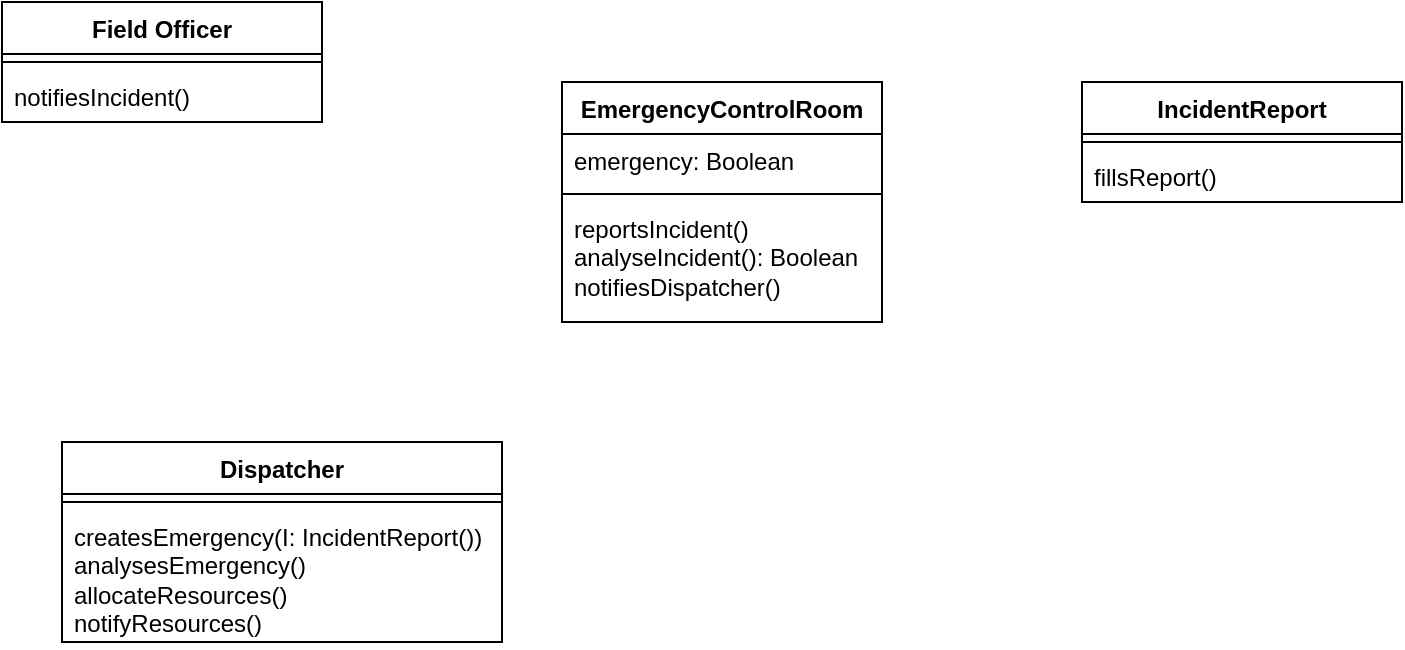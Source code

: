 <mxfile version="24.1.0" type="github">
  <diagram name="Page-1" id="2_jlzbzwUA7ku9dhKzVh">
    <mxGraphModel dx="424" dy="775" grid="1" gridSize="10" guides="1" tooltips="1" connect="1" arrows="1" fold="1" page="1" pageScale="1" pageWidth="827" pageHeight="1169" math="0" shadow="0">
      <root>
        <mxCell id="0" />
        <mxCell id="1" parent="0" />
        <mxCell id="bvWj5xGI2BIz9cLBgxy6-2" value="Field Officer" style="swimlane;fontStyle=1;align=center;verticalAlign=top;childLayout=stackLayout;horizontal=1;startSize=26;horizontalStack=0;resizeParent=1;resizeParentMax=0;resizeLast=0;collapsible=1;marginBottom=0;whiteSpace=wrap;html=1;" vertex="1" parent="1">
          <mxGeometry x="30" y="130" width="160" height="60" as="geometry" />
        </mxCell>
        <mxCell id="bvWj5xGI2BIz9cLBgxy6-4" value="" style="line;strokeWidth=1;fillColor=none;align=left;verticalAlign=middle;spacingTop=-1;spacingLeft=3;spacingRight=3;rotatable=0;labelPosition=right;points=[];portConstraint=eastwest;strokeColor=inherit;" vertex="1" parent="bvWj5xGI2BIz9cLBgxy6-2">
          <mxGeometry y="26" width="160" height="8" as="geometry" />
        </mxCell>
        <mxCell id="bvWj5xGI2BIz9cLBgxy6-5" value="notifiesIncident()" style="text;strokeColor=none;fillColor=none;align=left;verticalAlign=top;spacingLeft=4;spacingRight=4;overflow=hidden;rotatable=0;points=[[0,0.5],[1,0.5]];portConstraint=eastwest;whiteSpace=wrap;html=1;" vertex="1" parent="bvWj5xGI2BIz9cLBgxy6-2">
          <mxGeometry y="34" width="160" height="26" as="geometry" />
        </mxCell>
        <mxCell id="bvWj5xGI2BIz9cLBgxy6-6" value="EmergencyControlRoom" style="swimlane;fontStyle=1;align=center;verticalAlign=top;childLayout=stackLayout;horizontal=1;startSize=26;horizontalStack=0;resizeParent=1;resizeParentMax=0;resizeLast=0;collapsible=1;marginBottom=0;whiteSpace=wrap;html=1;" vertex="1" parent="1">
          <mxGeometry x="310" y="170" width="160" height="120" as="geometry" />
        </mxCell>
        <mxCell id="bvWj5xGI2BIz9cLBgxy6-7" value="emergency: Boolean" style="text;strokeColor=none;fillColor=none;align=left;verticalAlign=top;spacingLeft=4;spacingRight=4;overflow=hidden;rotatable=0;points=[[0,0.5],[1,0.5]];portConstraint=eastwest;whiteSpace=wrap;html=1;" vertex="1" parent="bvWj5xGI2BIz9cLBgxy6-6">
          <mxGeometry y="26" width="160" height="26" as="geometry" />
        </mxCell>
        <mxCell id="bvWj5xGI2BIz9cLBgxy6-8" value="" style="line;strokeWidth=1;fillColor=none;align=left;verticalAlign=middle;spacingTop=-1;spacingLeft=3;spacingRight=3;rotatable=0;labelPosition=right;points=[];portConstraint=eastwest;strokeColor=inherit;" vertex="1" parent="bvWj5xGI2BIz9cLBgxy6-6">
          <mxGeometry y="52" width="160" height="8" as="geometry" />
        </mxCell>
        <mxCell id="bvWj5xGI2BIz9cLBgxy6-9" value="reportsIncident()&lt;div&gt;analyseIncident(): Boolean&lt;/div&gt;&lt;div&gt;notifiesDispatcher()&lt;br&gt;&lt;div&gt;&lt;br&gt;&lt;/div&gt;&lt;/div&gt;" style="text;strokeColor=none;fillColor=none;align=left;verticalAlign=top;spacingLeft=4;spacingRight=4;overflow=hidden;rotatable=0;points=[[0,0.5],[1,0.5]];portConstraint=eastwest;whiteSpace=wrap;html=1;" vertex="1" parent="bvWj5xGI2BIz9cLBgxy6-6">
          <mxGeometry y="60" width="160" height="60" as="geometry" />
        </mxCell>
        <mxCell id="bvWj5xGI2BIz9cLBgxy6-10" value="IncidentReport" style="swimlane;fontStyle=1;align=center;verticalAlign=top;childLayout=stackLayout;horizontal=1;startSize=26;horizontalStack=0;resizeParent=1;resizeParentMax=0;resizeLast=0;collapsible=1;marginBottom=0;whiteSpace=wrap;html=1;" vertex="1" parent="1">
          <mxGeometry x="570" y="170" width="160" height="60" as="geometry" />
        </mxCell>
        <mxCell id="bvWj5xGI2BIz9cLBgxy6-12" value="" style="line;strokeWidth=1;fillColor=none;align=left;verticalAlign=middle;spacingTop=-1;spacingLeft=3;spacingRight=3;rotatable=0;labelPosition=right;points=[];portConstraint=eastwest;strokeColor=inherit;" vertex="1" parent="bvWj5xGI2BIz9cLBgxy6-10">
          <mxGeometry y="26" width="160" height="8" as="geometry" />
        </mxCell>
        <mxCell id="bvWj5xGI2BIz9cLBgxy6-13" value="fillsReport()" style="text;strokeColor=none;fillColor=none;align=left;verticalAlign=top;spacingLeft=4;spacingRight=4;overflow=hidden;rotatable=0;points=[[0,0.5],[1,0.5]];portConstraint=eastwest;whiteSpace=wrap;html=1;" vertex="1" parent="bvWj5xGI2BIz9cLBgxy6-10">
          <mxGeometry y="34" width="160" height="26" as="geometry" />
        </mxCell>
        <mxCell id="bvWj5xGI2BIz9cLBgxy6-14" value="Dispatcher" style="swimlane;fontStyle=1;align=center;verticalAlign=top;childLayout=stackLayout;horizontal=1;startSize=26;horizontalStack=0;resizeParent=1;resizeParentMax=0;resizeLast=0;collapsible=1;marginBottom=0;whiteSpace=wrap;html=1;" vertex="1" parent="1">
          <mxGeometry x="60" y="350" width="220" height="100" as="geometry" />
        </mxCell>
        <mxCell id="bvWj5xGI2BIz9cLBgxy6-16" value="" style="line;strokeWidth=1;fillColor=none;align=left;verticalAlign=middle;spacingTop=-1;spacingLeft=3;spacingRight=3;rotatable=0;labelPosition=right;points=[];portConstraint=eastwest;strokeColor=inherit;" vertex="1" parent="bvWj5xGI2BIz9cLBgxy6-14">
          <mxGeometry y="26" width="220" height="8" as="geometry" />
        </mxCell>
        <mxCell id="bvWj5xGI2BIz9cLBgxy6-17" value="createsEmergency(I: IncidentReport())&lt;div&gt;analysesEmergency()&lt;/div&gt;&lt;div&gt;allocateResources()&lt;/div&gt;&lt;div&gt;notifyResources()&lt;/div&gt;" style="text;strokeColor=none;fillColor=none;align=left;verticalAlign=top;spacingLeft=4;spacingRight=4;overflow=hidden;rotatable=0;points=[[0,0.5],[1,0.5]];portConstraint=eastwest;whiteSpace=wrap;html=1;" vertex="1" parent="bvWj5xGI2BIz9cLBgxy6-14">
          <mxGeometry y="34" width="220" height="66" as="geometry" />
        </mxCell>
      </root>
    </mxGraphModel>
  </diagram>
</mxfile>
